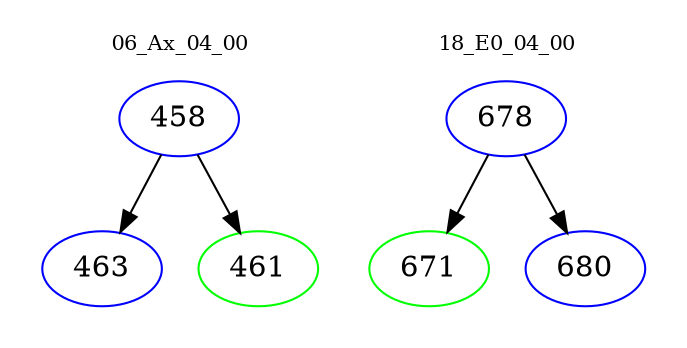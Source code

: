 digraph{
subgraph cluster_0 {
color = white
label = "06_Ax_04_00";
fontsize=10;
T0_458 [label="458", color="blue"]
T0_458 -> T0_463 [color="black"]
T0_463 [label="463", color="blue"]
T0_458 -> T0_461 [color="black"]
T0_461 [label="461", color="green"]
}
subgraph cluster_1 {
color = white
label = "18_E0_04_00";
fontsize=10;
T1_678 [label="678", color="blue"]
T1_678 -> T1_671 [color="black"]
T1_671 [label="671", color="green"]
T1_678 -> T1_680 [color="black"]
T1_680 [label="680", color="blue"]
}
}
